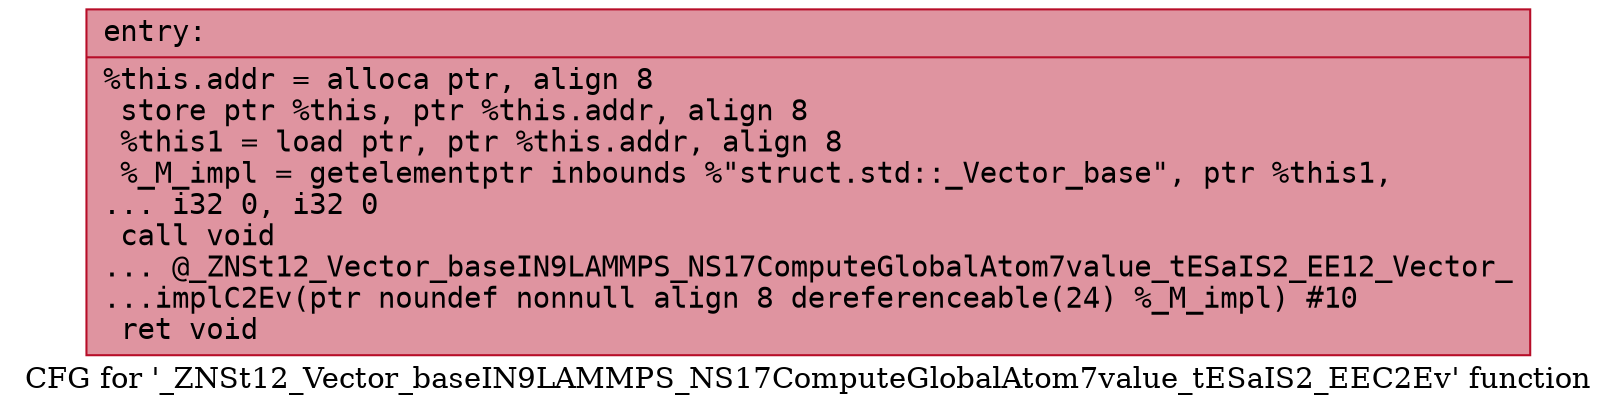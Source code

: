 digraph "CFG for '_ZNSt12_Vector_baseIN9LAMMPS_NS17ComputeGlobalAtom7value_tESaIS2_EEC2Ev' function" {
	label="CFG for '_ZNSt12_Vector_baseIN9LAMMPS_NS17ComputeGlobalAtom7value_tESaIS2_EEC2Ev' function";

	Node0x56131ebdfef0 [shape=record,color="#b70d28ff", style=filled, fillcolor="#b70d2870" fontname="Courier",label="{entry:\l|  %this.addr = alloca ptr, align 8\l  store ptr %this, ptr %this.addr, align 8\l  %this1 = load ptr, ptr %this.addr, align 8\l  %_M_impl = getelementptr inbounds %\"struct.std::_Vector_base\", ptr %this1,\l... i32 0, i32 0\l  call void\l... @_ZNSt12_Vector_baseIN9LAMMPS_NS17ComputeGlobalAtom7value_tESaIS2_EE12_Vector_\l...implC2Ev(ptr noundef nonnull align 8 dereferenceable(24) %_M_impl) #10\l  ret void\l}"];
}
